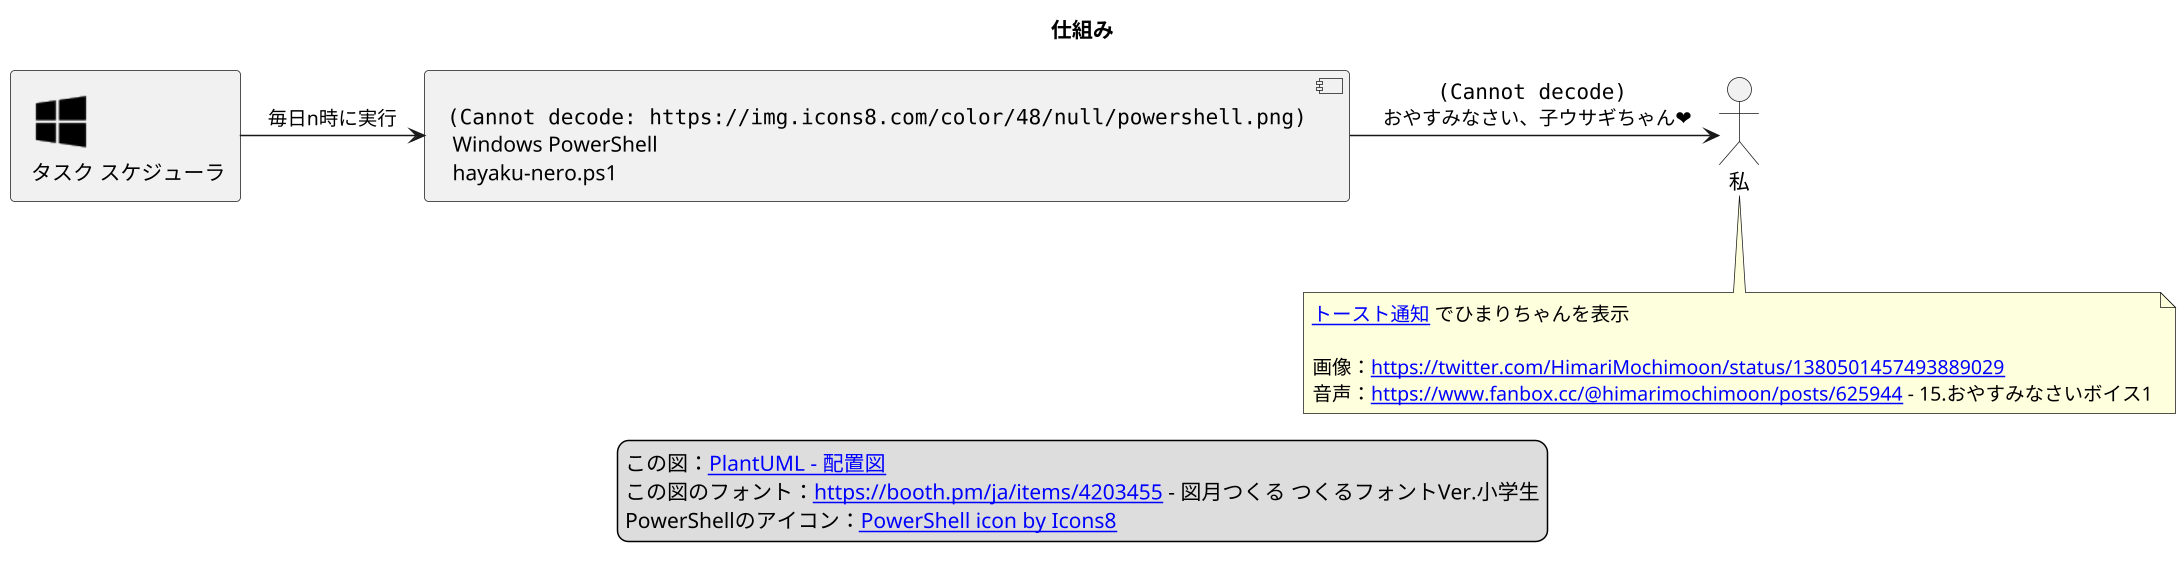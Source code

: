 @startuml 仕組み

title 仕組み

!include <tupadr3/common>
!include <tupadr3/devicons/windows>

skinparam DefaultFontName TsukuruFontTategaki
scale 1.5

legend
この図：[[https://plantuml.com/ja/deployment-diagram PlantUML - 配置図]]
この図のフォント：[[https://booth.pm/ja/items/4203455]] - 図月つくる つくるフォントVer.小学生
PowerShellのアイコン：[[https://icons8.com/icon/59500/powershell PowerShell icon by Icons8]]
end legend

DEV_WINDOWS(ts, "タスク スケジューラ")
component hn as "<img:https://img.icons8.com/color/48/null/powershell.png> \n Windows PowerShell \n hayaku-nero.ps1"
actor 私

ts -> hn: 毎日n時に実行

note bottom
[[https://learn.microsoft.com/ja-jp/windows/apps/design/shell/tiles-and-notifications/toast-notifications-overview トースト通知]] でひまりちゃんを表示

画像：[[https://twitter.com/HimariMochimoon/status/1380501457493889029]]
音声：[[https://www.fanbox.cc/@himarimochimoon/posts/625944]] - 15.おやすみなさいボイス1
end note
hn -> 私: <img:EyiGwhBVcAMH0Fo-inverted-small.jpg> \n おやすみなさい、子ウサギちゃん❤

@enduml
